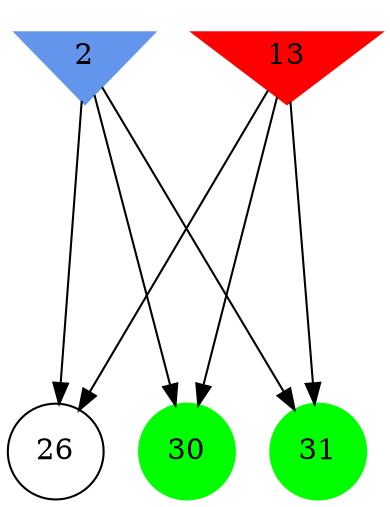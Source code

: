 digraph brain {
	ranksep=2.0;
	2 [shape=invtriangle,style=filled,color=cornflowerblue];
	13 [shape=invtriangle,style=filled,color=red];
	26 [shape=circle,color=black];
	30 [shape=circle,style=filled,color=green];
	31 [shape=circle,style=filled,color=green];
	13	->	26;
	13	->	30;
	13	->	31;
	2	->	26;
	2	->	30;
	2	->	31;
	{ rank=same; 2; 13; }
	{ rank=same; 26; }
	{ rank=same; 30; 31; }
}

